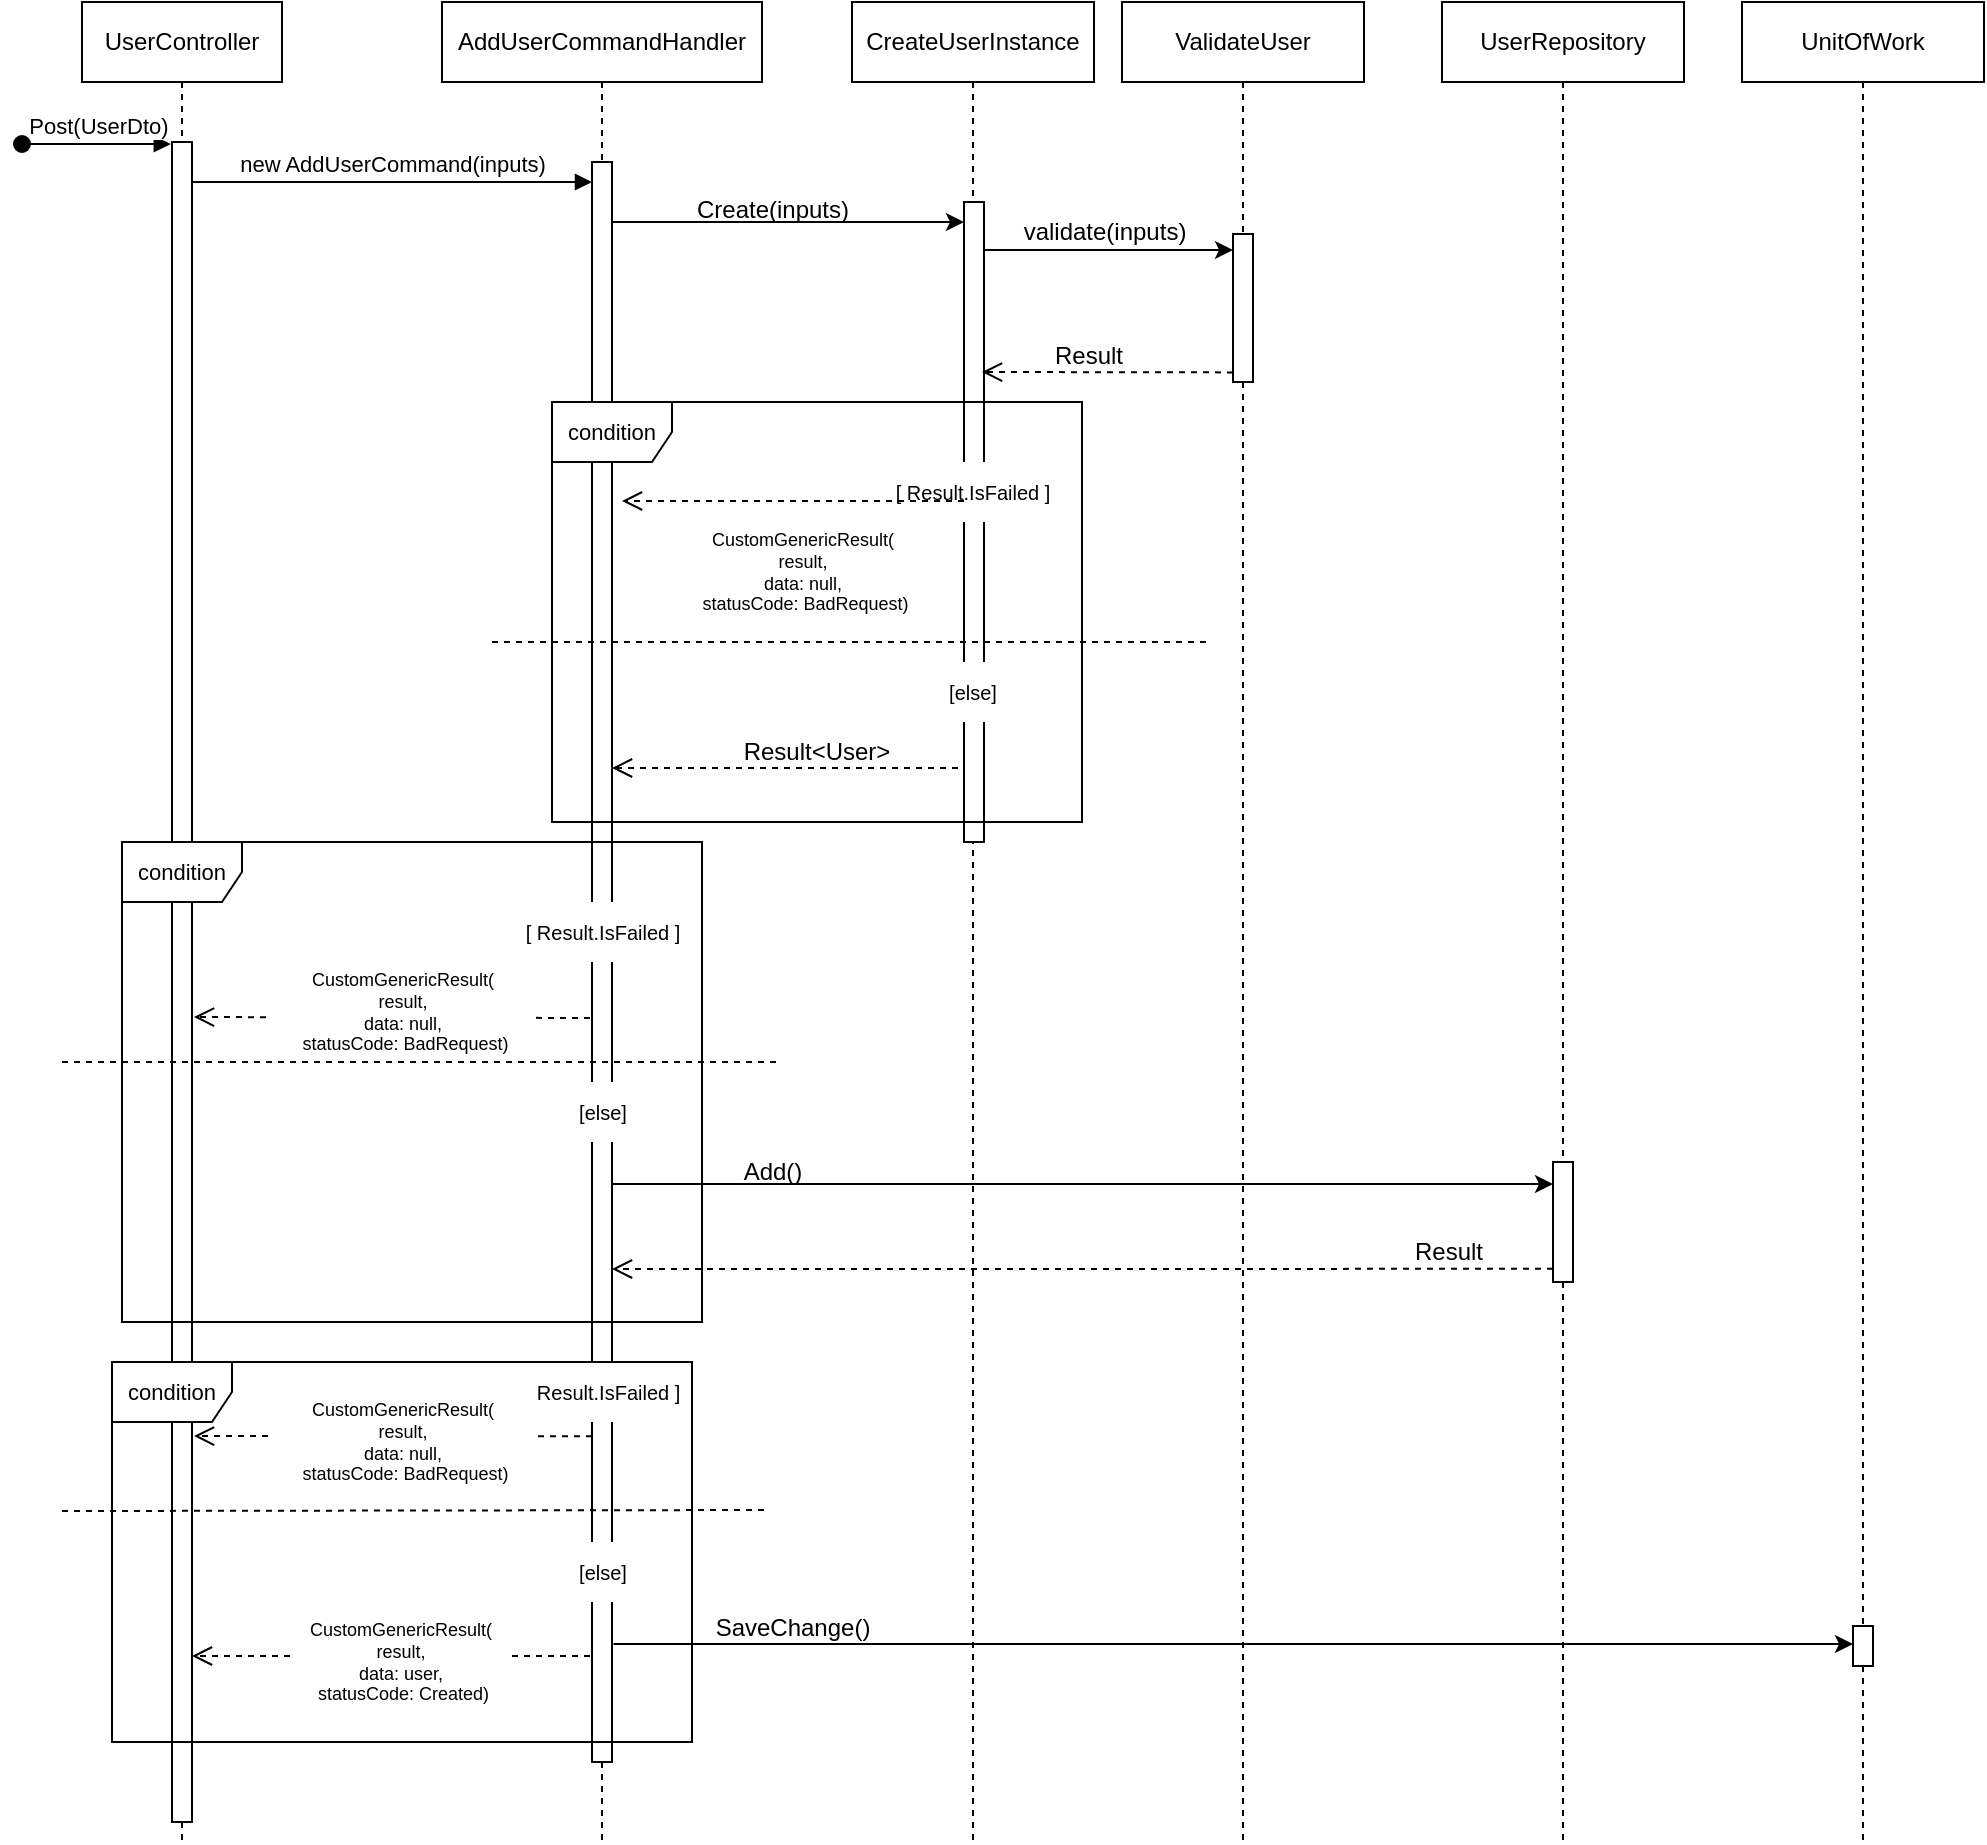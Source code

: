 <mxfile version="22.1.17" type="github">
  <diagram name="Page-1" id="2YBvvXClWsGukQMizWep">
    <mxGraphModel dx="1467" dy="723" grid="1" gridSize="10" guides="1" tooltips="1" connect="1" arrows="1" fold="1" page="1" pageScale="1" pageWidth="850" pageHeight="1100" math="0" shadow="0">
      <root>
        <mxCell id="0" />
        <mxCell id="1" parent="0" />
        <mxCell id="q8IS-emqR-mlG0tCKILo-1" value="UserController" style="shape=umlLifeline;perimeter=lifelinePerimeter;whiteSpace=wrap;html=1;container=0;dropTarget=0;collapsible=0;recursiveResize=0;outlineConnect=0;portConstraint=eastwest;newEdgeStyle={&quot;edgeStyle&quot;:&quot;elbowEdgeStyle&quot;,&quot;elbow&quot;:&quot;vertical&quot;,&quot;curved&quot;:0,&quot;rounded&quot;:0};" parent="1" vertex="1">
          <mxGeometry x="40" y="40" width="100" height="920" as="geometry" />
        </mxCell>
        <mxCell id="q8IS-emqR-mlG0tCKILo-2" value="Post(UserDto)" style="html=1;verticalAlign=bottom;startArrow=oval;endArrow=block;startSize=8;edgeStyle=elbowEdgeStyle;elbow=vertical;curved=0;rounded=0;entryX=-0.26;entryY=0.004;entryDx=0;entryDy=0;entryPerimeter=0;" parent="q8IS-emqR-mlG0tCKILo-1" edge="1">
          <mxGeometry relative="1" as="geometry">
            <mxPoint x="-30" y="71" as="sourcePoint" />
            <mxPoint x="44.4" y="71.4" as="targetPoint" />
          </mxGeometry>
        </mxCell>
        <mxCell id="q8IS-emqR-mlG0tCKILo-3" value="AddUserCommandHandler" style="shape=umlLifeline;perimeter=lifelinePerimeter;whiteSpace=wrap;html=1;container=0;dropTarget=0;collapsible=0;recursiveResize=0;outlineConnect=0;portConstraint=eastwest;newEdgeStyle={&quot;edgeStyle&quot;:&quot;elbowEdgeStyle&quot;,&quot;elbow&quot;:&quot;vertical&quot;,&quot;curved&quot;:0,&quot;rounded&quot;:0};" parent="1" vertex="1">
          <mxGeometry x="220" y="40" width="160" height="920" as="geometry" />
        </mxCell>
        <mxCell id="q8IS-emqR-mlG0tCKILo-4" value="" style="html=1;points=[];perimeter=orthogonalPerimeter;outlineConnect=0;targetShapes=umlLifeline;portConstraint=eastwest;newEdgeStyle={&quot;edgeStyle&quot;:&quot;elbowEdgeStyle&quot;,&quot;elbow&quot;:&quot;vertical&quot;,&quot;curved&quot;:0,&quot;rounded&quot;:0};" parent="q8IS-emqR-mlG0tCKILo-3" vertex="1">
          <mxGeometry x="75" y="80" width="10" height="800" as="geometry" />
        </mxCell>
        <mxCell id="q8IS-emqR-mlG0tCKILo-5" value="new AddUserCommand(inputs)" style="html=1;verticalAlign=bottom;endArrow=block;edgeStyle=elbowEdgeStyle;elbow=horizontal;curved=0;rounded=0;" parent="1" source="q8IS-emqR-mlG0tCKILo-8" target="q8IS-emqR-mlG0tCKILo-4" edge="1">
          <mxGeometry relative="1" as="geometry">
            <mxPoint x="95" y="130" as="sourcePoint" />
            <Array as="points">
              <mxPoint x="180" y="130" />
            </Array>
            <mxPoint x="290" y="130" as="targetPoint" />
          </mxGeometry>
        </mxCell>
        <mxCell id="q8IS-emqR-mlG0tCKILo-6" value="CreateUserInstance" style="shape=umlLifeline;perimeter=lifelinePerimeter;whiteSpace=wrap;html=1;container=0;dropTarget=0;collapsible=0;recursiveResize=0;outlineConnect=0;portConstraint=eastwest;newEdgeStyle={&quot;edgeStyle&quot;:&quot;elbowEdgeStyle&quot;,&quot;elbow&quot;:&quot;vertical&quot;,&quot;curved&quot;:0,&quot;rounded&quot;:0};" parent="1" vertex="1">
          <mxGeometry x="425" y="40" width="121" height="920" as="geometry" />
        </mxCell>
        <mxCell id="q8IS-emqR-mlG0tCKILo-7" value="" style="html=1;points=[];perimeter=orthogonalPerimeter;outlineConnect=0;targetShapes=umlLifeline;portConstraint=eastwest;newEdgeStyle={&quot;edgeStyle&quot;:&quot;elbowEdgeStyle&quot;,&quot;elbow&quot;:&quot;vertical&quot;,&quot;curved&quot;:0,&quot;rounded&quot;:0};" parent="q8IS-emqR-mlG0tCKILo-6" vertex="1">
          <mxGeometry x="56" y="100" width="10" height="320" as="geometry" />
        </mxCell>
        <mxCell id="q8IS-emqR-mlG0tCKILo-8" value="" style="rounded=0;whiteSpace=wrap;html=1;" parent="1" vertex="1">
          <mxGeometry x="85" y="110" width="10" height="840" as="geometry" />
        </mxCell>
        <mxCell id="q8IS-emqR-mlG0tCKILo-9" value="Result&amp;lt;User&amp;gt;" style="text;html=1;strokeColor=none;fillColor=none;align=center;verticalAlign=middle;whiteSpace=wrap;rounded=0;" parent="1" vertex="1">
          <mxGeometry x="365" y="400" width="85" height="30" as="geometry" />
        </mxCell>
        <mxCell id="q8IS-emqR-mlG0tCKILo-10" value="Create(inputs)" style="text;html=1;align=center;verticalAlign=middle;resizable=0;points=[];autosize=1;strokeColor=none;fillColor=none;" parent="1" vertex="1">
          <mxGeometry x="335" y="129" width="100" height="30" as="geometry" />
        </mxCell>
        <mxCell id="q8IS-emqR-mlG0tCKILo-11" value="" style="endArrow=classic;html=1;rounded=0;" parent="1" edge="1" target="q8IS-emqR-mlG0tCKILo-7">
          <mxGeometry width="50" height="50" relative="1" as="geometry">
            <mxPoint x="304.5" y="150" as="sourcePoint" />
            <mxPoint x="455.5" y="150" as="targetPoint" />
          </mxGeometry>
        </mxCell>
        <mxCell id="q8IS-emqR-mlG0tCKILo-12" value="" style="html=1;verticalAlign=bottom;endArrow=open;dashed=1;endSize=8;edgeStyle=elbowEdgeStyle;elbow=vertical;curved=0;rounded=0;" parent="1" edge="1" target="q8IS-emqR-mlG0tCKILo-4">
          <mxGeometry x="0.005" relative="1" as="geometry">
            <mxPoint x="327.0" y="423.003" as="targetPoint" />
            <Array as="points" />
            <mxPoint x="478" y="423.003" as="sourcePoint" />
            <mxPoint as="offset" />
          </mxGeometry>
        </mxCell>
        <mxCell id="q8IS-emqR-mlG0tCKILo-13" value="" style="html=1;verticalAlign=bottom;endArrow=block;edgeStyle=elbowEdgeStyle;elbow=vertical;curved=0;rounded=0;" parent="1" target="q8IS-emqR-mlG0tCKILo-8" edge="1">
          <mxGeometry relative="1" as="geometry">
            <mxPoint x="95" y="130" as="sourcePoint" />
            <Array as="points" />
            <mxPoint x="295" y="130" as="targetPoint" />
          </mxGeometry>
        </mxCell>
        <mxCell id="q8IS-emqR-mlG0tCKILo-15" value="[ Result.IsFailed ]" style="text;html=1;align=center;verticalAlign=middle;resizable=0;points=[];autosize=1;strokeColor=none;fillColor=default;fontSize=10;" parent="1" vertex="1">
          <mxGeometry x="250" y="490" width="100" height="30" as="geometry" />
        </mxCell>
        <mxCell id="q8IS-emqR-mlG0tCKILo-14" value="&lt;font style=&quot;font-size: 11px;&quot;&gt;condition&lt;/font&gt;" style="shape=umlFrame;whiteSpace=wrap;html=1;pointerEvents=0;direction=east;" parent="1" vertex="1">
          <mxGeometry x="60" y="460" width="290" height="240" as="geometry" />
        </mxCell>
        <mxCell id="q8IS-emqR-mlG0tCKILo-16" value="" style="html=1;verticalAlign=bottom;endArrow=open;dashed=1;endSize=8;edgeStyle=elbowEdgeStyle;elbow=vertical;curved=0;rounded=0;strokeColor=default;" parent="1" edge="1">
          <mxGeometry x="0.005" relative="1" as="geometry">
            <mxPoint x="96" y="547" as="targetPoint" />
            <Array as="points" />
            <mxPoint x="294" y="548.003" as="sourcePoint" />
            <mxPoint as="offset" />
          </mxGeometry>
        </mxCell>
        <mxCell id="q8IS-emqR-mlG0tCKILo-17" value="&lt;font style=&quot;font-size: 9px;&quot;&gt;CustomGenericResult(&lt;br&gt;result,&lt;br style=&quot;font-size: 9px;&quot;&gt;data: null,&lt;br style=&quot;font-size: 9px;&quot;&gt;&amp;nbsp;statusCode: BadRequest)&lt;/font&gt;" style="text;html=1;align=center;verticalAlign=middle;resizable=0;points=[];autosize=1;strokeColor=none;fillColor=default;fontSize=9;" parent="1" vertex="1">
          <mxGeometry x="135" y="515" width="130" height="60" as="geometry" />
        </mxCell>
        <mxCell id="q8IS-emqR-mlG0tCKILo-18" value="" style="endArrow=none;dashed=1;html=1;rounded=0;" parent="1" edge="1">
          <mxGeometry width="50" height="50" relative="1" as="geometry">
            <mxPoint x="30" y="570" as="sourcePoint" />
            <mxPoint x="390" y="570" as="targetPoint" />
          </mxGeometry>
        </mxCell>
        <mxCell id="q8IS-emqR-mlG0tCKILo-19" value="[else]" style="text;html=1;align=center;verticalAlign=middle;resizable=0;points=[];autosize=1;strokeColor=none;fillColor=default;fontSize=10;imageWidth=24;arcSize=12;strokeOpacity=100;resizeHeight=0;" parent="1" vertex="1">
          <mxGeometry x="275" y="580" width="50" height="30" as="geometry" />
        </mxCell>
        <mxCell id="q8IS-emqR-mlG0tCKILo-23" value="UserRepository" style="shape=umlLifeline;perimeter=lifelinePerimeter;whiteSpace=wrap;html=1;container=0;dropTarget=0;collapsible=0;recursiveResize=0;outlineConnect=0;portConstraint=eastwest;newEdgeStyle={&quot;edgeStyle&quot;:&quot;elbowEdgeStyle&quot;,&quot;elbow&quot;:&quot;vertical&quot;,&quot;curved&quot;:0,&quot;rounded&quot;:0};" parent="1" vertex="1">
          <mxGeometry x="720" y="40" width="121" height="920" as="geometry" />
        </mxCell>
        <mxCell id="q8IS-emqR-mlG0tCKILo-24" value="" style="html=1;points=[];perimeter=orthogonalPerimeter;outlineConnect=0;targetShapes=umlLifeline;portConstraint=eastwest;newEdgeStyle={&quot;edgeStyle&quot;:&quot;elbowEdgeStyle&quot;,&quot;elbow&quot;:&quot;vertical&quot;,&quot;curved&quot;:0,&quot;rounded&quot;:0};" parent="q8IS-emqR-mlG0tCKILo-23" vertex="1">
          <mxGeometry x="55.5" y="580" width="10" height="60" as="geometry" />
        </mxCell>
        <mxCell id="q8IS-emqR-mlG0tCKILo-26" value="Add()" style="text;html=1;align=center;verticalAlign=middle;resizable=0;points=[];autosize=1;strokeColor=none;fillColor=none;" parent="1" vertex="1">
          <mxGeometry x="360" y="610" width="50" height="30" as="geometry" />
        </mxCell>
        <mxCell id="q8IS-emqR-mlG0tCKILo-27" value="" style="endArrow=classic;html=1;rounded=0;" parent="1" edge="1" target="q8IS-emqR-mlG0tCKILo-24">
          <mxGeometry width="50" height="50" relative="1" as="geometry">
            <mxPoint x="305.5" y="631" as="sourcePoint" />
            <mxPoint x="773" y="630" as="targetPoint" />
          </mxGeometry>
        </mxCell>
        <mxCell id="q8IS-emqR-mlG0tCKILo-28" value="" style="html=1;verticalAlign=bottom;endArrow=open;dashed=1;endSize=8;edgeStyle=elbowEdgeStyle;elbow=vertical;curved=0;rounded=0;" parent="1" edge="1" target="q8IS-emqR-mlG0tCKILo-4">
          <mxGeometry x="0.005" relative="1" as="geometry">
            <mxPoint x="310" y="673" as="targetPoint" />
            <Array as="points" />
            <mxPoint x="775.5" y="673.421" as="sourcePoint" />
            <mxPoint as="offset" />
          </mxGeometry>
        </mxCell>
        <mxCell id="q8IS-emqR-mlG0tCKILo-29" value="Result" style="text;html=1;strokeColor=none;fillColor=none;align=center;verticalAlign=middle;whiteSpace=wrap;rounded=0;" parent="1" vertex="1">
          <mxGeometry x="681" y="650" width="85" height="30" as="geometry" />
        </mxCell>
        <mxCell id="q8IS-emqR-mlG0tCKILo-32" value="[ Result.IsFailed ]" style="text;html=1;align=center;verticalAlign=middle;resizable=0;points=[];autosize=1;strokeColor=none;fillColor=default;fontSize=10;" parent="1" vertex="1">
          <mxGeometry x="250" y="720" width="100" height="30" as="geometry" />
        </mxCell>
        <mxCell id="q8IS-emqR-mlG0tCKILo-30" value="&lt;font style=&quot;font-size: 11px;&quot;&gt;condition&lt;/font&gt;" style="shape=umlFrame;whiteSpace=wrap;html=1;pointerEvents=0;direction=east;" parent="1" vertex="1">
          <mxGeometry x="55" y="720" width="290" height="190" as="geometry" />
        </mxCell>
        <mxCell id="q8IS-emqR-mlG0tCKILo-33" value="" style="html=1;verticalAlign=bottom;endArrow=open;dashed=1;endSize=8;edgeStyle=elbowEdgeStyle;elbow=vertical;curved=0;rounded=0;strokeColor=default;" parent="1" edge="1">
          <mxGeometry x="0.005" relative="1" as="geometry">
            <mxPoint x="96" y="757" as="targetPoint" />
            <Array as="points" />
            <mxPoint x="295" y="757.148" as="sourcePoint" />
            <mxPoint as="offset" />
          </mxGeometry>
        </mxCell>
        <mxCell id="q8IS-emqR-mlG0tCKILo-34" value="[else]" style="text;html=1;align=center;verticalAlign=middle;resizable=0;points=[];autosize=1;strokeColor=none;fillColor=default;fontSize=10;imageWidth=24;arcSize=12;strokeOpacity=100;resizeHeight=0;" parent="1" vertex="1">
          <mxGeometry x="275" y="810" width="50" height="30" as="geometry" />
        </mxCell>
        <mxCell id="q8IS-emqR-mlG0tCKILo-31" value="&lt;font style=&quot;font-size: 9px;&quot;&gt;CustomGenericResult(&lt;br&gt;result,&lt;br style=&quot;font-size: 9px;&quot;&gt;data: null,&lt;br style=&quot;font-size: 9px;&quot;&gt;&amp;nbsp;statusCode: BadRequest)&lt;/font&gt;" style="text;html=1;align=center;verticalAlign=middle;resizable=0;points=[];autosize=1;strokeColor=none;fillColor=default;fontSize=9;" parent="1" vertex="1">
          <mxGeometry x="135" y="730" width="130" height="60" as="geometry" />
        </mxCell>
        <mxCell id="q8IS-emqR-mlG0tCKILo-41" value="UnitOfWork" style="shape=umlLifeline;perimeter=lifelinePerimeter;whiteSpace=wrap;html=1;container=0;dropTarget=0;collapsible=0;recursiveResize=0;outlineConnect=0;portConstraint=eastwest;newEdgeStyle={&quot;edgeStyle&quot;:&quot;elbowEdgeStyle&quot;,&quot;elbow&quot;:&quot;vertical&quot;,&quot;curved&quot;:0,&quot;rounded&quot;:0};" parent="1" vertex="1">
          <mxGeometry x="870" y="40" width="121" height="920" as="geometry" />
        </mxCell>
        <mxCell id="q8IS-emqR-mlG0tCKILo-42" value="" style="html=1;points=[];perimeter=orthogonalPerimeter;outlineConnect=0;targetShapes=umlLifeline;portConstraint=eastwest;newEdgeStyle={&quot;edgeStyle&quot;:&quot;elbowEdgeStyle&quot;,&quot;elbow&quot;:&quot;vertical&quot;,&quot;curved&quot;:0,&quot;rounded&quot;:0};" parent="q8IS-emqR-mlG0tCKILo-41" vertex="1">
          <mxGeometry x="55.5" y="812" width="10" height="20" as="geometry" />
        </mxCell>
        <mxCell id="q8IS-emqR-mlG0tCKILo-43" value="" style="endArrow=none;dashed=1;html=1;rounded=0;" parent="1" edge="1">
          <mxGeometry width="50" height="50" relative="1" as="geometry">
            <mxPoint x="30" y="794.52" as="sourcePoint" />
            <mxPoint x="383" y="794" as="targetPoint" />
          </mxGeometry>
        </mxCell>
        <mxCell id="q8IS-emqR-mlG0tCKILo-44" value="" style="endArrow=classic;html=1;rounded=0;" parent="1" edge="1" target="q8IS-emqR-mlG0tCKILo-42">
          <mxGeometry width="50" height="50" relative="1" as="geometry">
            <mxPoint x="305.75" y="861" as="sourcePoint" />
            <mxPoint x="764" y="861" as="targetPoint" />
          </mxGeometry>
        </mxCell>
        <mxCell id="q8IS-emqR-mlG0tCKILo-45" value="SaveChange()" style="text;html=1;align=center;verticalAlign=middle;resizable=0;points=[];autosize=1;strokeColor=none;fillColor=none;" parent="1" vertex="1">
          <mxGeometry x="345" y="838" width="100" height="30" as="geometry" />
        </mxCell>
        <mxCell id="q8IS-emqR-mlG0tCKILo-48" value="" style="html=1;verticalAlign=bottom;endArrow=open;dashed=1;endSize=8;edgeStyle=elbowEdgeStyle;elbow=vertical;curved=0;rounded=0;strokeColor=default;" parent="1" edge="1">
          <mxGeometry x="0.005" relative="1" as="geometry">
            <mxPoint x="95" y="867" as="targetPoint" />
            <Array as="points" />
            <mxPoint x="294" y="867" as="sourcePoint" />
            <mxPoint as="offset" />
          </mxGeometry>
        </mxCell>
        <mxCell id="q8IS-emqR-mlG0tCKILo-47" value="&lt;font style=&quot;font-size: 9px;&quot;&gt;CustomGenericResult(&lt;br&gt;result,&lt;br style=&quot;font-size: 9px;&quot;&gt;data: user,&lt;br style=&quot;font-size: 9px;&quot;&gt;&amp;nbsp;statusCode: Created)&lt;/font&gt;" style="text;html=1;align=center;verticalAlign=middle;resizable=0;points=[];autosize=1;strokeColor=none;fillColor=default;fontSize=9;" parent="1" vertex="1">
          <mxGeometry x="144" y="840" width="110" height="60" as="geometry" />
        </mxCell>
        <mxCell id="tZhffNNZHFHm4QxZEc0_-1" value="ValidateUser" style="shape=umlLifeline;perimeter=lifelinePerimeter;whiteSpace=wrap;html=1;container=0;dropTarget=0;collapsible=0;recursiveResize=0;outlineConnect=0;portConstraint=eastwest;newEdgeStyle={&quot;edgeStyle&quot;:&quot;elbowEdgeStyle&quot;,&quot;elbow&quot;:&quot;vertical&quot;,&quot;curved&quot;:0,&quot;rounded&quot;:0};" vertex="1" parent="1">
          <mxGeometry x="560" y="40" width="121" height="920" as="geometry" />
        </mxCell>
        <mxCell id="tZhffNNZHFHm4QxZEc0_-2" value="" style="html=1;points=[];perimeter=orthogonalPerimeter;outlineConnect=0;targetShapes=umlLifeline;portConstraint=eastwest;newEdgeStyle={&quot;edgeStyle&quot;:&quot;elbowEdgeStyle&quot;,&quot;elbow&quot;:&quot;vertical&quot;,&quot;curved&quot;:0,&quot;rounded&quot;:0};" vertex="1" parent="tZhffNNZHFHm4QxZEc0_-1">
          <mxGeometry x="55.5" y="116" width="10" height="74" as="geometry" />
        </mxCell>
        <mxCell id="tZhffNNZHFHm4QxZEc0_-4" value="validate(inputs)" style="text;html=1;align=center;verticalAlign=middle;resizable=0;points=[];autosize=1;strokeColor=none;fillColor=none;" vertex="1" parent="1">
          <mxGeometry x="500.5" y="140" width="100" height="30" as="geometry" />
        </mxCell>
        <mxCell id="tZhffNNZHFHm4QxZEc0_-5" value="" style="endArrow=classic;html=1;rounded=0;" edge="1" parent="1" source="q8IS-emqR-mlG0tCKILo-7">
          <mxGeometry width="50" height="50" relative="1" as="geometry">
            <mxPoint x="466" y="164" as="sourcePoint" />
            <mxPoint x="615.5" y="164" as="targetPoint" />
          </mxGeometry>
        </mxCell>
        <mxCell id="tZhffNNZHFHm4QxZEc0_-6" value="" style="html=1;verticalAlign=bottom;endArrow=open;dashed=1;endSize=8;edgeStyle=elbowEdgeStyle;elbow=vertical;curved=0;rounded=0;" edge="1" parent="1">
          <mxGeometry x="0.005" relative="1" as="geometry">
            <mxPoint x="490" y="225" as="targetPoint" />
            <Array as="points" />
            <mxPoint x="615.5" y="225.2" as="sourcePoint" />
            <mxPoint as="offset" />
          </mxGeometry>
        </mxCell>
        <mxCell id="tZhffNNZHFHm4QxZEc0_-7" value="Result" style="text;html=1;strokeColor=none;fillColor=none;align=center;verticalAlign=middle;whiteSpace=wrap;rounded=0;" vertex="1" parent="1">
          <mxGeometry x="500.5" y="202" width="85" height="30" as="geometry" />
        </mxCell>
        <mxCell id="tZhffNNZHFHm4QxZEc0_-8" value="&lt;font style=&quot;font-size: 11px;&quot;&gt;condition&lt;/font&gt;" style="shape=umlFrame;whiteSpace=wrap;html=1;pointerEvents=0;direction=east;" vertex="1" parent="1">
          <mxGeometry x="275" y="240" width="265" height="210" as="geometry" />
        </mxCell>
        <mxCell id="tZhffNNZHFHm4QxZEc0_-11" value="[ Result.IsFailed ]" style="text;html=1;align=center;verticalAlign=middle;resizable=0;points=[];autosize=1;strokeColor=none;fillColor=default;fontSize=10;" vertex="1" parent="1">
          <mxGeometry x="435" y="270" width="100" height="30" as="geometry" />
        </mxCell>
        <mxCell id="tZhffNNZHFHm4QxZEc0_-12" value="[else]" style="text;html=1;align=center;verticalAlign=middle;resizable=0;points=[];autosize=1;strokeColor=none;fillColor=default;fontSize=10;imageWidth=24;arcSize=12;strokeOpacity=100;resizeHeight=0;" vertex="1" parent="1">
          <mxGeometry x="460" y="370" width="50" height="30" as="geometry" />
        </mxCell>
        <mxCell id="tZhffNNZHFHm4QxZEc0_-13" value="" style="endArrow=none;dashed=1;html=1;rounded=0;" edge="1" parent="1">
          <mxGeometry width="50" height="50" relative="1" as="geometry">
            <mxPoint x="245" y="360" as="sourcePoint" />
            <mxPoint x="605" y="360" as="targetPoint" />
          </mxGeometry>
        </mxCell>
        <mxCell id="tZhffNNZHFHm4QxZEc0_-21" value="" style="html=1;verticalAlign=bottom;endArrow=open;dashed=1;endSize=8;edgeStyle=elbowEdgeStyle;elbow=vertical;curved=0;rounded=0;entryX=1.5;entryY=0.212;entryDx=0;entryDy=0;entryPerimeter=0;" edge="1" parent="1" source="q8IS-emqR-mlG0tCKILo-7" target="q8IS-emqR-mlG0tCKILo-4">
          <mxGeometry x="0.005" relative="1" as="geometry">
            <mxPoint x="490" y="324.75" as="targetPoint" />
            <Array as="points" />
            <mxPoint x="638.5" y="324.95" as="sourcePoint" />
            <mxPoint as="offset" />
          </mxGeometry>
        </mxCell>
        <mxCell id="tZhffNNZHFHm4QxZEc0_-9" value="&lt;font style=&quot;font-size: 9px;&quot;&gt;CustomGenericResult(&lt;br&gt;result,&lt;br style=&quot;font-size: 9px;&quot;&gt;data: null,&lt;br style=&quot;font-size: 9px;&quot;&gt;&amp;nbsp;statusCode: BadRequest)&lt;/font&gt;" style="text;html=1;align=center;verticalAlign=middle;resizable=0;points=[];autosize=1;strokeColor=none;fillColor=default;fontSize=9;imageWidth=18;imageHeight=24;arcSize=5;fillStyle=auto;" vertex="1" parent="1">
          <mxGeometry x="335" y="295" width="130" height="60" as="geometry" />
        </mxCell>
      </root>
    </mxGraphModel>
  </diagram>
</mxfile>
